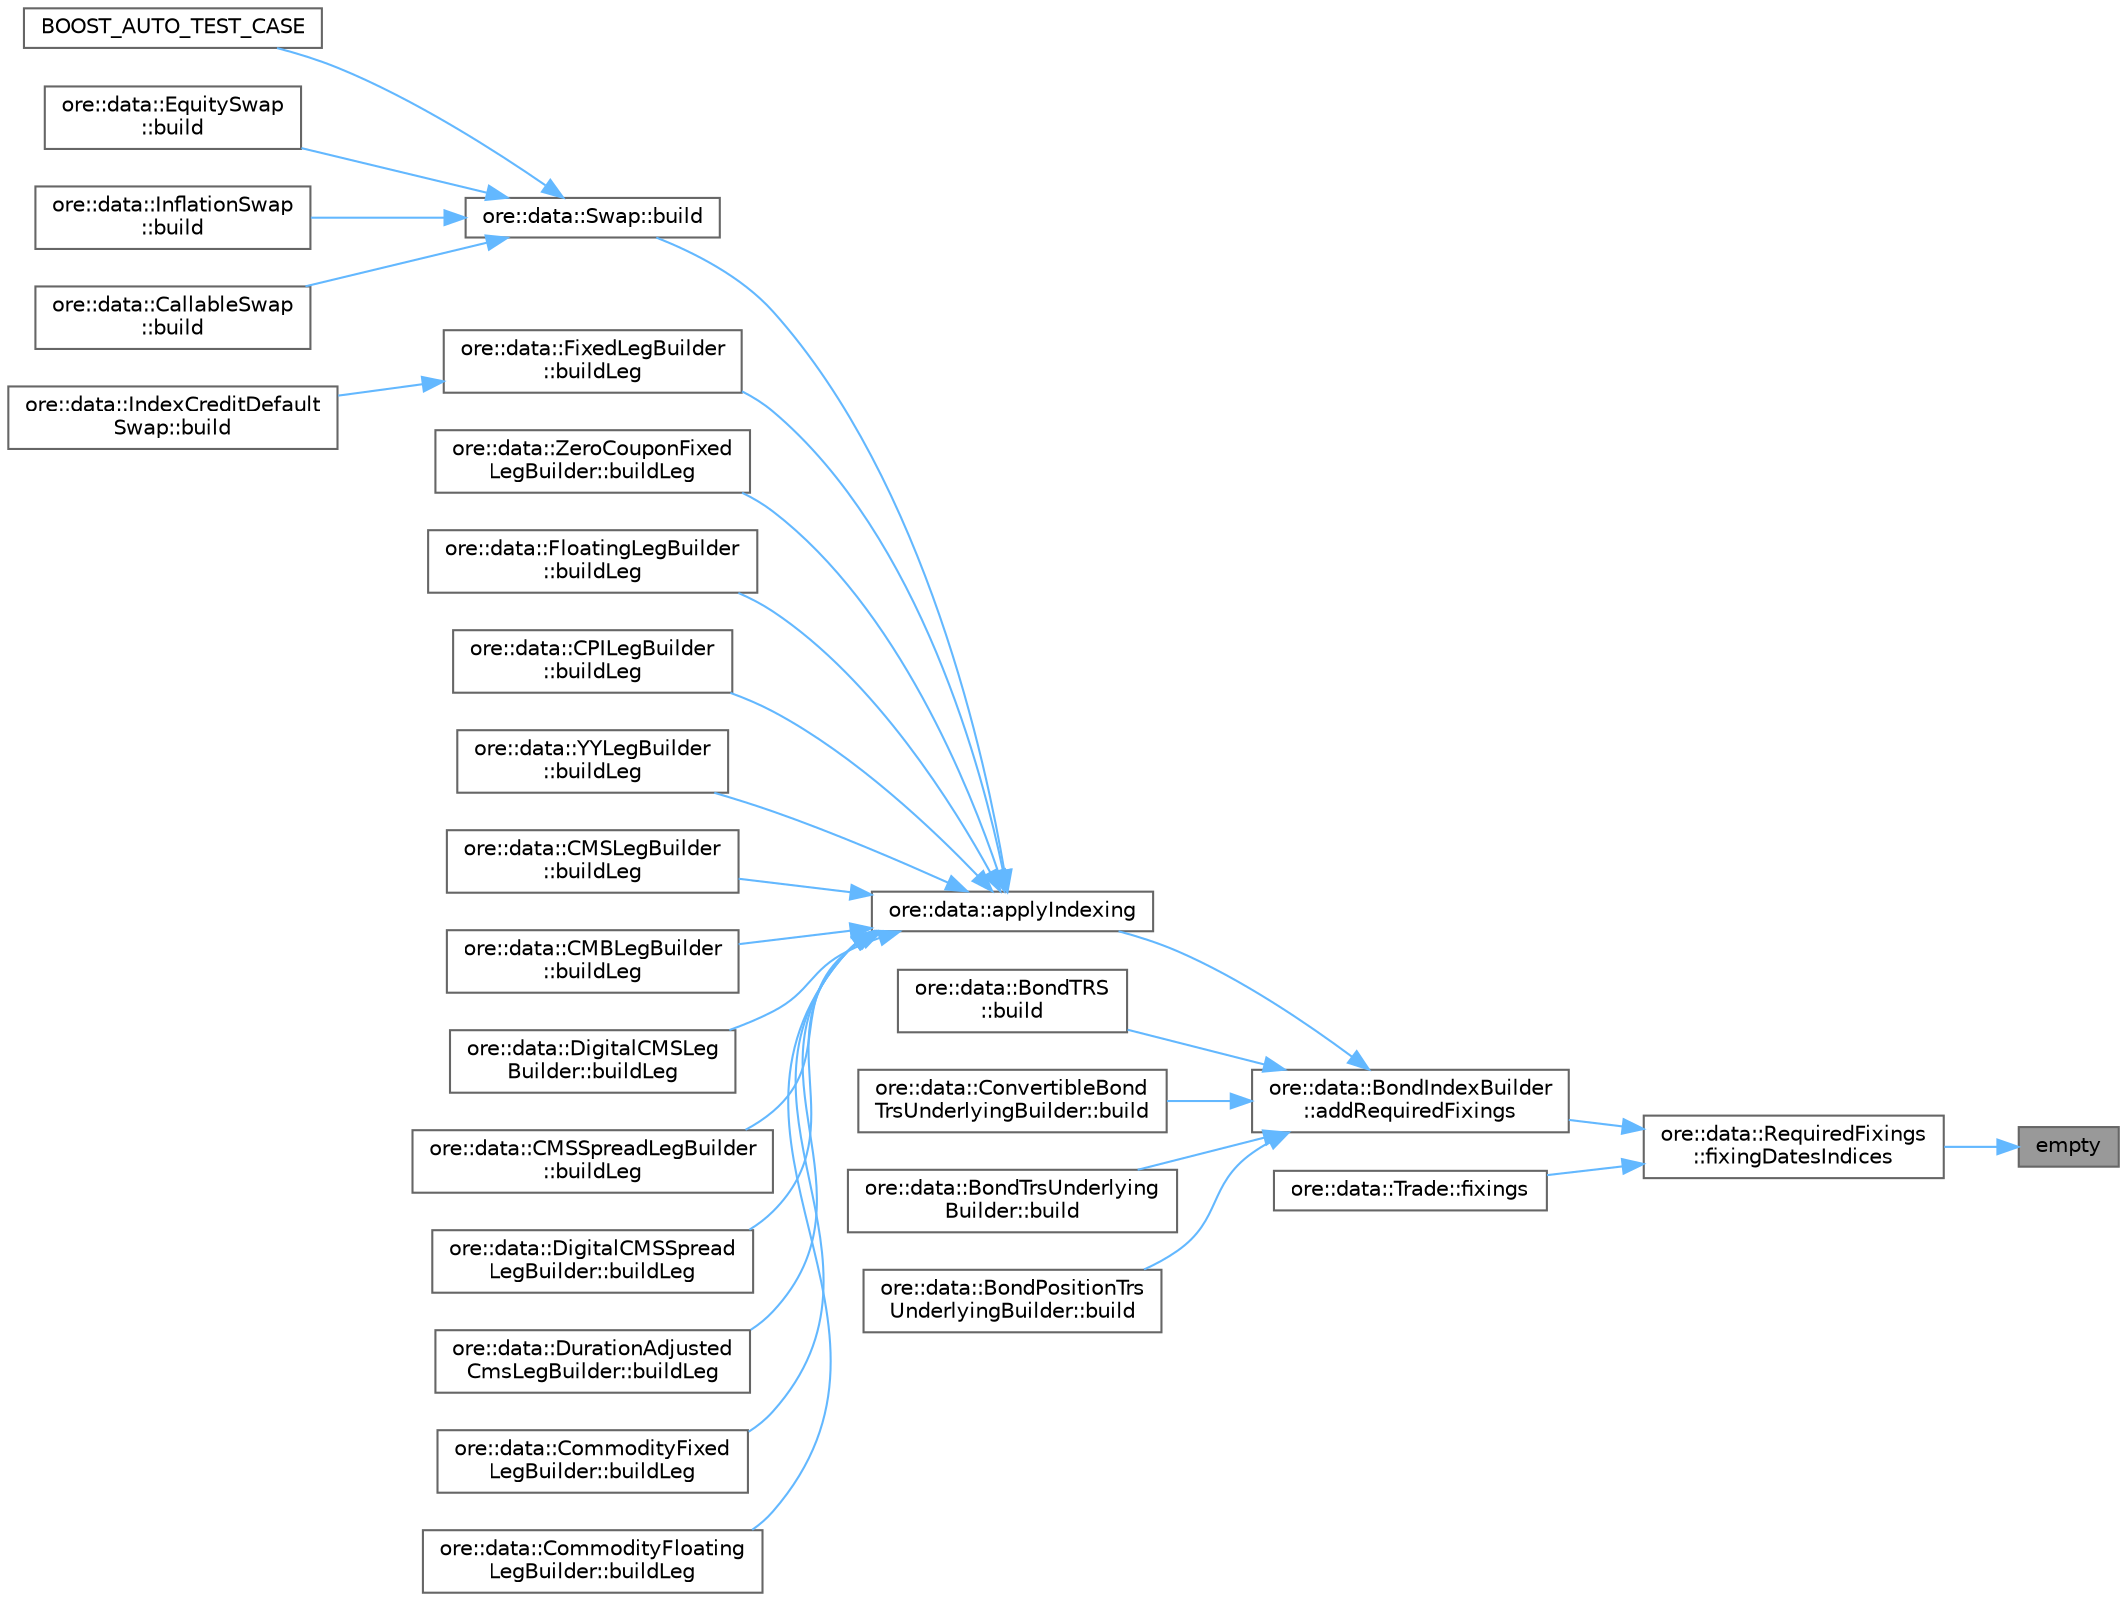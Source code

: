 digraph "empty"
{
 // INTERACTIVE_SVG=YES
 // LATEX_PDF_SIZE
  bgcolor="transparent";
  edge [fontname=Helvetica,fontsize=10,labelfontname=Helvetica,labelfontsize=10];
  node [fontname=Helvetica,fontsize=10,shape=box,height=0.2,width=0.4];
  rankdir="RL";
  Node1 [label="empty",height=0.2,width=0.4,color="gray40", fillcolor="grey60", style="filled", fontcolor="black",tooltip=" "];
  Node1 -> Node2 [dir="back",color="steelblue1",style="solid"];
  Node2 [label="ore::data::RequiredFixings\l::fixingDatesIndices",height=0.2,width=0.4,color="grey40", fillcolor="white", style="filled",URL="$classore_1_1data_1_1_required_fixings.html#a63d6b984cee7a38db36dee1c4233e0a0",tooltip=" "];
  Node2 -> Node3 [dir="back",color="steelblue1",style="solid"];
  Node3 [label="ore::data::BondIndexBuilder\l::addRequiredFixings",height=0.2,width=0.4,color="grey40", fillcolor="white", style="filled",URL="$classore_1_1data_1_1_bond_index_builder.html#ae479124f9f93e301b0a9b63f603a7e07",tooltip=" "];
  Node3 -> Node4 [dir="back",color="steelblue1",style="solid"];
  Node4 [label="ore::data::applyIndexing",height=0.2,width=0.4,color="grey40", fillcolor="white", style="filled",URL="$namespaceore_1_1data.html#a5d06d31ceafbb5a0bf0f9a4dbd09ab7e",tooltip=" "];
  Node4 -> Node5 [dir="back",color="steelblue1",style="solid"];
  Node5 [label="ore::data::Swap::build",height=0.2,width=0.4,color="grey40", fillcolor="white", style="filled",URL="$classore_1_1data_1_1_swap.html#af7b69d5b18d278257927e32b10a23ee6",tooltip="Build QuantLib/QuantExt instrument, link pricing engine."];
  Node5 -> Node6 [dir="back",color="steelblue1",style="solid"];
  Node6 [label="BOOST_AUTO_TEST_CASE",height=0.2,width=0.4,color="grey40", fillcolor="white", style="filled",URL="$test_2todaysmarket_8cpp.html#aeb43366ac05a65218ef11c74fa7a5650",tooltip=" "];
  Node5 -> Node7 [dir="back",color="steelblue1",style="solid"];
  Node7 [label="ore::data::EquitySwap\l::build",height=0.2,width=0.4,color="grey40", fillcolor="white", style="filled",URL="$classore_1_1data_1_1_equity_swap.html#af7b69d5b18d278257927e32b10a23ee6",tooltip="Trade interface."];
  Node5 -> Node8 [dir="back",color="steelblue1",style="solid"];
  Node8 [label="ore::data::InflationSwap\l::build",height=0.2,width=0.4,color="grey40", fillcolor="white", style="filled",URL="$classore_1_1data_1_1_inflation_swap.html#af7b69d5b18d278257927e32b10a23ee6",tooltip="Trade interface."];
  Node5 -> Node9 [dir="back",color="steelblue1",style="solid"];
  Node9 [label="ore::data::CallableSwap\l::build",height=0.2,width=0.4,color="grey40", fillcolor="white", style="filled",URL="$classore_1_1data_1_1_callable_swap.html#ab1db499ff5e65c59fd2009d62276fdaf",tooltip="Build QuantLib/QuantExt instrument, link pricing engine."];
  Node4 -> Node10 [dir="back",color="steelblue1",style="solid"];
  Node10 [label="ore::data::FixedLegBuilder\l::buildLeg",height=0.2,width=0.4,color="grey40", fillcolor="white", style="filled",URL="$classore_1_1data_1_1_fixed_leg_builder.html#aea285351d9f3458189a9e2d965349d23",tooltip=" "];
  Node10 -> Node11 [dir="back",color="steelblue1",style="solid"];
  Node11 [label="ore::data::IndexCreditDefault\lSwap::build",height=0.2,width=0.4,color="grey40", fillcolor="white", style="filled",URL="$classore_1_1data_1_1_index_credit_default_swap.html#af7b69d5b18d278257927e32b10a23ee6",tooltip=" "];
  Node4 -> Node12 [dir="back",color="steelblue1",style="solid"];
  Node12 [label="ore::data::ZeroCouponFixed\lLegBuilder::buildLeg",height=0.2,width=0.4,color="grey40", fillcolor="white", style="filled",URL="$classore_1_1data_1_1_zero_coupon_fixed_leg_builder.html#aea285351d9f3458189a9e2d965349d23",tooltip=" "];
  Node4 -> Node13 [dir="back",color="steelblue1",style="solid"];
  Node13 [label="ore::data::FloatingLegBuilder\l::buildLeg",height=0.2,width=0.4,color="grey40", fillcolor="white", style="filled",URL="$classore_1_1data_1_1_floating_leg_builder.html#aea285351d9f3458189a9e2d965349d23",tooltip=" "];
  Node4 -> Node14 [dir="back",color="steelblue1",style="solid"];
  Node14 [label="ore::data::CPILegBuilder\l::buildLeg",height=0.2,width=0.4,color="grey40", fillcolor="white", style="filled",URL="$classore_1_1data_1_1_c_p_i_leg_builder.html#aea285351d9f3458189a9e2d965349d23",tooltip=" "];
  Node4 -> Node15 [dir="back",color="steelblue1",style="solid"];
  Node15 [label="ore::data::YYLegBuilder\l::buildLeg",height=0.2,width=0.4,color="grey40", fillcolor="white", style="filled",URL="$classore_1_1data_1_1_y_y_leg_builder.html#aea285351d9f3458189a9e2d965349d23",tooltip=" "];
  Node4 -> Node16 [dir="back",color="steelblue1",style="solid"];
  Node16 [label="ore::data::CMSLegBuilder\l::buildLeg",height=0.2,width=0.4,color="grey40", fillcolor="white", style="filled",URL="$classore_1_1data_1_1_c_m_s_leg_builder.html#aea285351d9f3458189a9e2d965349d23",tooltip=" "];
  Node4 -> Node17 [dir="back",color="steelblue1",style="solid"];
  Node17 [label="ore::data::CMBLegBuilder\l::buildLeg",height=0.2,width=0.4,color="grey40", fillcolor="white", style="filled",URL="$classore_1_1data_1_1_c_m_b_leg_builder.html#aea285351d9f3458189a9e2d965349d23",tooltip=" "];
  Node4 -> Node18 [dir="back",color="steelblue1",style="solid"];
  Node18 [label="ore::data::DigitalCMSLeg\lBuilder::buildLeg",height=0.2,width=0.4,color="grey40", fillcolor="white", style="filled",URL="$classore_1_1data_1_1_digital_c_m_s_leg_builder.html#aea285351d9f3458189a9e2d965349d23",tooltip=" "];
  Node4 -> Node19 [dir="back",color="steelblue1",style="solid"];
  Node19 [label="ore::data::CMSSpreadLegBuilder\l::buildLeg",height=0.2,width=0.4,color="grey40", fillcolor="white", style="filled",URL="$classore_1_1data_1_1_c_m_s_spread_leg_builder.html#aea285351d9f3458189a9e2d965349d23",tooltip=" "];
  Node4 -> Node20 [dir="back",color="steelblue1",style="solid"];
  Node20 [label="ore::data::DigitalCMSSpread\lLegBuilder::buildLeg",height=0.2,width=0.4,color="grey40", fillcolor="white", style="filled",URL="$classore_1_1data_1_1_digital_c_m_s_spread_leg_builder.html#aea285351d9f3458189a9e2d965349d23",tooltip=" "];
  Node4 -> Node21 [dir="back",color="steelblue1",style="solid"];
  Node21 [label="ore::data::DurationAdjusted\lCmsLegBuilder::buildLeg",height=0.2,width=0.4,color="grey40", fillcolor="white", style="filled",URL="$classore_1_1data_1_1_duration_adjusted_cms_leg_builder.html#acb28979da2d410bdc9e47181a3d2c47f",tooltip=" "];
  Node4 -> Node22 [dir="back",color="steelblue1",style="solid"];
  Node22 [label="ore::data::CommodityFixed\lLegBuilder::buildLeg",height=0.2,width=0.4,color="grey40", fillcolor="white", style="filled",URL="$classore_1_1data_1_1_commodity_fixed_leg_builder.html#a1e327fffe1588e7813e797d48b1b3420",tooltip=" "];
  Node4 -> Node23 [dir="back",color="steelblue1",style="solid"];
  Node23 [label="ore::data::CommodityFloating\lLegBuilder::buildLeg",height=0.2,width=0.4,color="grey40", fillcolor="white", style="filled",URL="$classore_1_1data_1_1_commodity_floating_leg_builder.html#a1e327fffe1588e7813e797d48b1b3420",tooltip=" "];
  Node3 -> Node24 [dir="back",color="steelblue1",style="solid"];
  Node24 [label="ore::data::BondTRS\l::build",height=0.2,width=0.4,color="grey40", fillcolor="white", style="filled",URL="$classore_1_1data_1_1_bond_t_r_s.html#af7b69d5b18d278257927e32b10a23ee6",tooltip=" "];
  Node3 -> Node25 [dir="back",color="steelblue1",style="solid"];
  Node25 [label="ore::data::ConvertibleBond\lTrsUnderlyingBuilder::build",height=0.2,width=0.4,color="grey40", fillcolor="white", style="filled",URL="$structore_1_1data_1_1_convertible_bond_trs_underlying_builder.html#ae7c6300ad19fb2871bbe4bf757902d99",tooltip=" "];
  Node3 -> Node26 [dir="back",color="steelblue1",style="solid"];
  Node26 [label="ore::data::BondTrsUnderlying\lBuilder::build",height=0.2,width=0.4,color="grey40", fillcolor="white", style="filled",URL="$structore_1_1data_1_1_bond_trs_underlying_builder.html#ae7c6300ad19fb2871bbe4bf757902d99",tooltip=" "];
  Node3 -> Node27 [dir="back",color="steelblue1",style="solid"];
  Node27 [label="ore::data::BondPositionTrs\lUnderlyingBuilder::build",height=0.2,width=0.4,color="grey40", fillcolor="white", style="filled",URL="$structore_1_1data_1_1_bond_position_trs_underlying_builder.html#ae7c6300ad19fb2871bbe4bf757902d99",tooltip=" "];
  Node2 -> Node28 [dir="back",color="steelblue1",style="solid"];
  Node28 [label="ore::data::Trade::fixings",height=0.2,width=0.4,color="grey40", fillcolor="white", style="filled",URL="$classore_1_1data_1_1_trade.html#ad3691b536d13f9f74bd6263e0ddb74fa",tooltip=" "];
}
